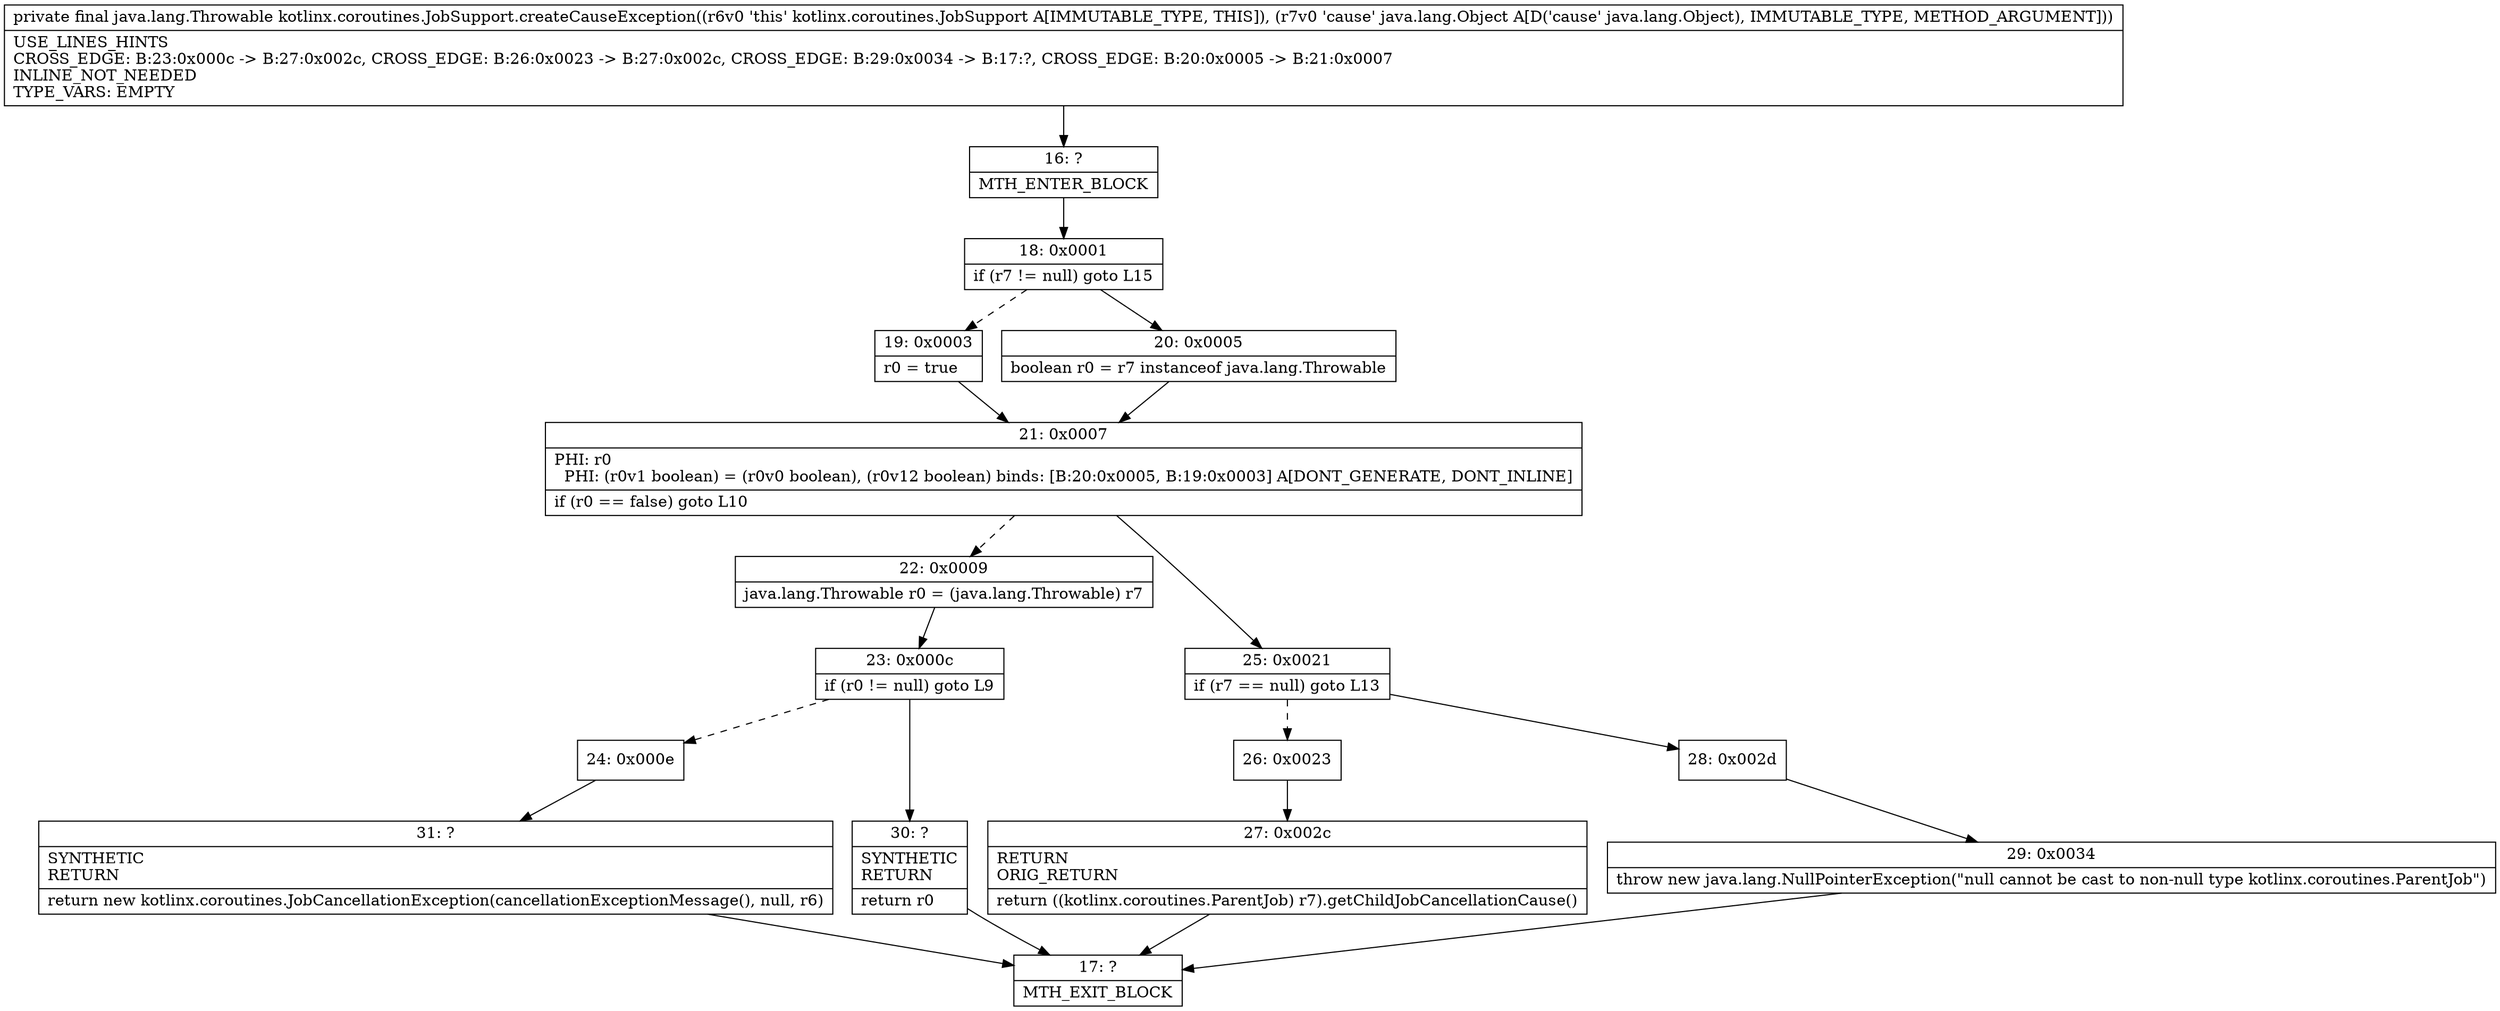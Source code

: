 digraph "CFG forkotlinx.coroutines.JobSupport.createCauseException(Ljava\/lang\/Object;)Ljava\/lang\/Throwable;" {
Node_16 [shape=record,label="{16\:\ ?|MTH_ENTER_BLOCK\l}"];
Node_18 [shape=record,label="{18\:\ 0x0001|if (r7 != null) goto L15\l}"];
Node_19 [shape=record,label="{19\:\ 0x0003|r0 = true\l}"];
Node_21 [shape=record,label="{21\:\ 0x0007|PHI: r0 \l  PHI: (r0v1 boolean) = (r0v0 boolean), (r0v12 boolean) binds: [B:20:0x0005, B:19:0x0003] A[DONT_GENERATE, DONT_INLINE]\l|if (r0 == false) goto L10\l}"];
Node_22 [shape=record,label="{22\:\ 0x0009|java.lang.Throwable r0 = (java.lang.Throwable) r7\l}"];
Node_23 [shape=record,label="{23\:\ 0x000c|if (r0 != null) goto L9\l}"];
Node_24 [shape=record,label="{24\:\ 0x000e}"];
Node_31 [shape=record,label="{31\:\ ?|SYNTHETIC\lRETURN\l|return new kotlinx.coroutines.JobCancellationException(cancellationExceptionMessage(), null, r6)\l}"];
Node_17 [shape=record,label="{17\:\ ?|MTH_EXIT_BLOCK\l}"];
Node_30 [shape=record,label="{30\:\ ?|SYNTHETIC\lRETURN\l|return r0\l}"];
Node_25 [shape=record,label="{25\:\ 0x0021|if (r7 == null) goto L13\l}"];
Node_26 [shape=record,label="{26\:\ 0x0023}"];
Node_27 [shape=record,label="{27\:\ 0x002c|RETURN\lORIG_RETURN\l|return ((kotlinx.coroutines.ParentJob) r7).getChildJobCancellationCause()\l}"];
Node_28 [shape=record,label="{28\:\ 0x002d}"];
Node_29 [shape=record,label="{29\:\ 0x0034|throw new java.lang.NullPointerException(\"null cannot be cast to non\-null type kotlinx.coroutines.ParentJob\")\l}"];
Node_20 [shape=record,label="{20\:\ 0x0005|boolean r0 = r7 instanceof java.lang.Throwable\l}"];
MethodNode[shape=record,label="{private final java.lang.Throwable kotlinx.coroutines.JobSupport.createCauseException((r6v0 'this' kotlinx.coroutines.JobSupport A[IMMUTABLE_TYPE, THIS]), (r7v0 'cause' java.lang.Object A[D('cause' java.lang.Object), IMMUTABLE_TYPE, METHOD_ARGUMENT]))  | USE_LINES_HINTS\lCROSS_EDGE: B:23:0x000c \-\> B:27:0x002c, CROSS_EDGE: B:26:0x0023 \-\> B:27:0x002c, CROSS_EDGE: B:29:0x0034 \-\> B:17:?, CROSS_EDGE: B:20:0x0005 \-\> B:21:0x0007\lINLINE_NOT_NEEDED\lTYPE_VARS: EMPTY\l}"];
MethodNode -> Node_16;Node_16 -> Node_18;
Node_18 -> Node_19[style=dashed];
Node_18 -> Node_20;
Node_19 -> Node_21;
Node_21 -> Node_22[style=dashed];
Node_21 -> Node_25;
Node_22 -> Node_23;
Node_23 -> Node_24[style=dashed];
Node_23 -> Node_30;
Node_24 -> Node_31;
Node_31 -> Node_17;
Node_30 -> Node_17;
Node_25 -> Node_26[style=dashed];
Node_25 -> Node_28;
Node_26 -> Node_27;
Node_27 -> Node_17;
Node_28 -> Node_29;
Node_29 -> Node_17;
Node_20 -> Node_21;
}

